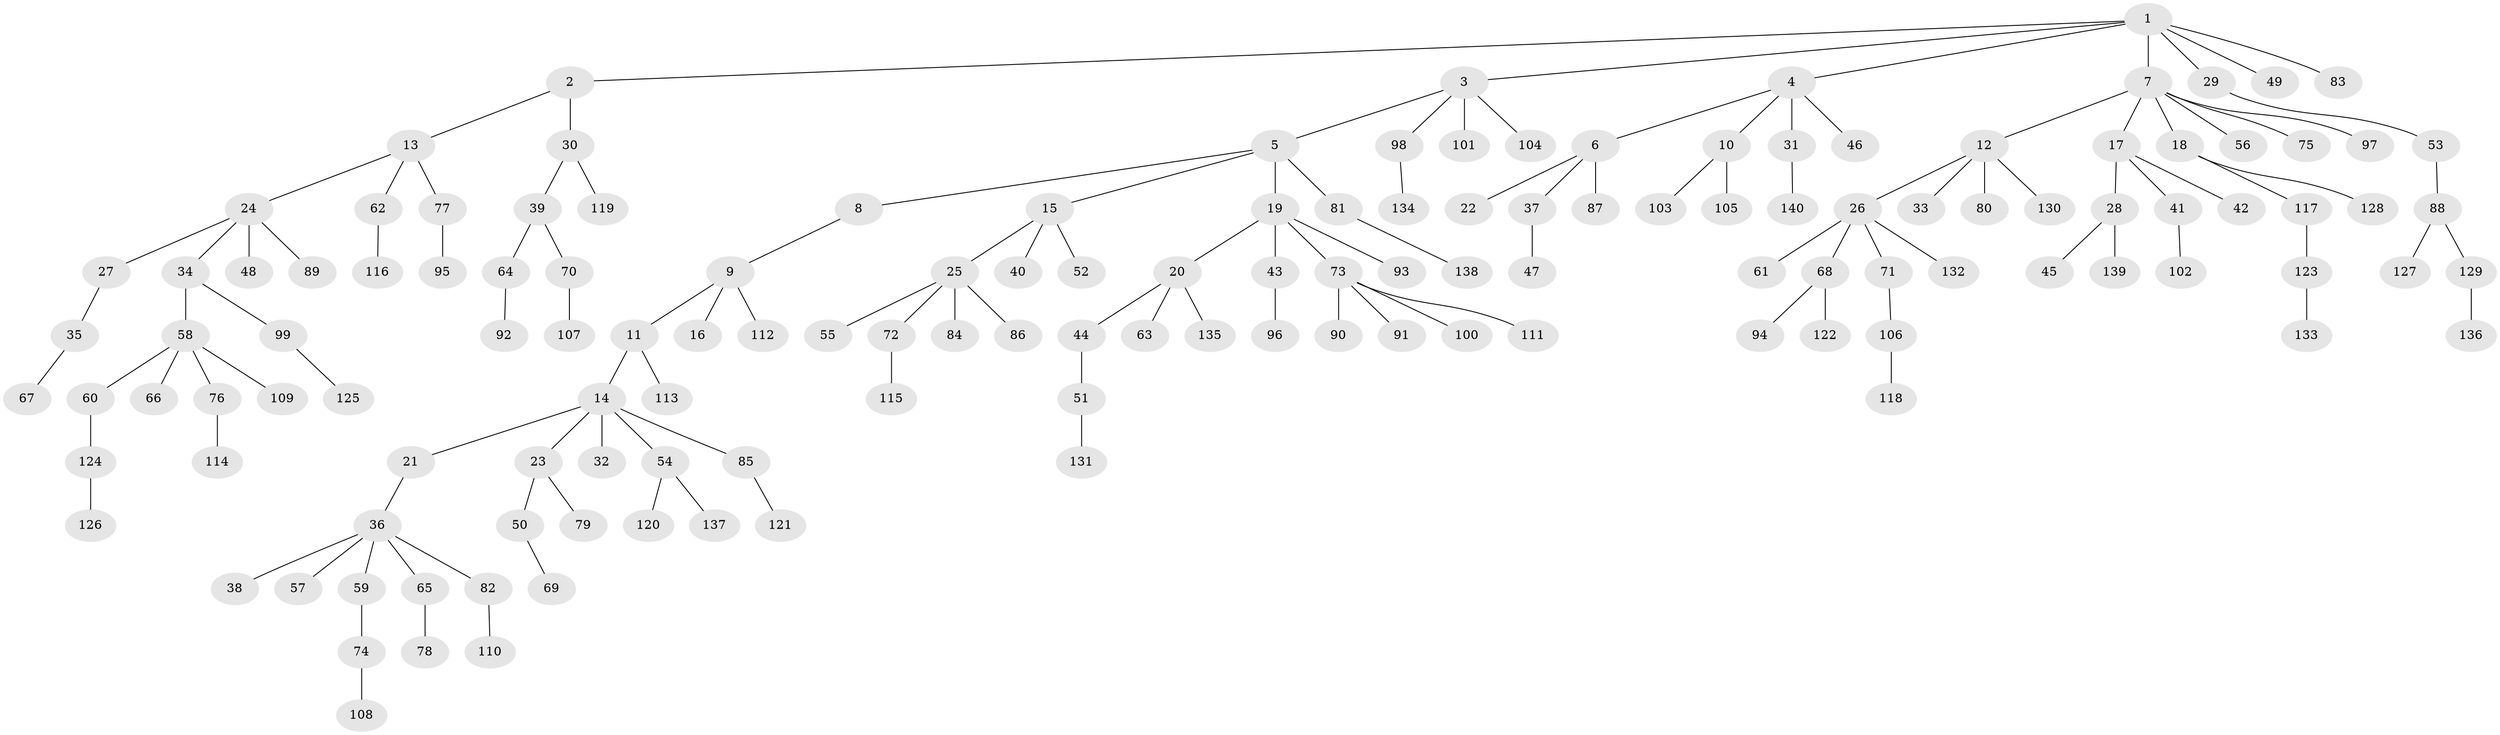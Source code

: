 // coarse degree distribution, {1: 0.6428571428571429, 10: 0.011904761904761904, 2: 0.23809523809523808, 4: 0.047619047619047616, 5: 0.03571428571428571, 8: 0.011904761904761904, 23: 0.011904761904761904}
// Generated by graph-tools (version 1.1) at 2025/56/03/04/25 21:56:15]
// undirected, 140 vertices, 139 edges
graph export_dot {
graph [start="1"]
  node [color=gray90,style=filled];
  1;
  2;
  3;
  4;
  5;
  6;
  7;
  8;
  9;
  10;
  11;
  12;
  13;
  14;
  15;
  16;
  17;
  18;
  19;
  20;
  21;
  22;
  23;
  24;
  25;
  26;
  27;
  28;
  29;
  30;
  31;
  32;
  33;
  34;
  35;
  36;
  37;
  38;
  39;
  40;
  41;
  42;
  43;
  44;
  45;
  46;
  47;
  48;
  49;
  50;
  51;
  52;
  53;
  54;
  55;
  56;
  57;
  58;
  59;
  60;
  61;
  62;
  63;
  64;
  65;
  66;
  67;
  68;
  69;
  70;
  71;
  72;
  73;
  74;
  75;
  76;
  77;
  78;
  79;
  80;
  81;
  82;
  83;
  84;
  85;
  86;
  87;
  88;
  89;
  90;
  91;
  92;
  93;
  94;
  95;
  96;
  97;
  98;
  99;
  100;
  101;
  102;
  103;
  104;
  105;
  106;
  107;
  108;
  109;
  110;
  111;
  112;
  113;
  114;
  115;
  116;
  117;
  118;
  119;
  120;
  121;
  122;
  123;
  124;
  125;
  126;
  127;
  128;
  129;
  130;
  131;
  132;
  133;
  134;
  135;
  136;
  137;
  138;
  139;
  140;
  1 -- 2;
  1 -- 3;
  1 -- 4;
  1 -- 7;
  1 -- 29;
  1 -- 49;
  1 -- 83;
  2 -- 13;
  2 -- 30;
  3 -- 5;
  3 -- 98;
  3 -- 101;
  3 -- 104;
  4 -- 6;
  4 -- 10;
  4 -- 31;
  4 -- 46;
  5 -- 8;
  5 -- 15;
  5 -- 19;
  5 -- 81;
  6 -- 22;
  6 -- 37;
  6 -- 87;
  7 -- 12;
  7 -- 17;
  7 -- 18;
  7 -- 56;
  7 -- 75;
  7 -- 97;
  8 -- 9;
  9 -- 11;
  9 -- 16;
  9 -- 112;
  10 -- 103;
  10 -- 105;
  11 -- 14;
  11 -- 113;
  12 -- 26;
  12 -- 33;
  12 -- 80;
  12 -- 130;
  13 -- 24;
  13 -- 62;
  13 -- 77;
  14 -- 21;
  14 -- 23;
  14 -- 32;
  14 -- 54;
  14 -- 85;
  15 -- 25;
  15 -- 40;
  15 -- 52;
  17 -- 28;
  17 -- 41;
  17 -- 42;
  18 -- 117;
  18 -- 128;
  19 -- 20;
  19 -- 43;
  19 -- 73;
  19 -- 93;
  20 -- 44;
  20 -- 63;
  20 -- 135;
  21 -- 36;
  23 -- 50;
  23 -- 79;
  24 -- 27;
  24 -- 34;
  24 -- 48;
  24 -- 89;
  25 -- 55;
  25 -- 72;
  25 -- 84;
  25 -- 86;
  26 -- 61;
  26 -- 68;
  26 -- 71;
  26 -- 132;
  27 -- 35;
  28 -- 45;
  28 -- 139;
  29 -- 53;
  30 -- 39;
  30 -- 119;
  31 -- 140;
  34 -- 58;
  34 -- 99;
  35 -- 67;
  36 -- 38;
  36 -- 57;
  36 -- 59;
  36 -- 65;
  36 -- 82;
  37 -- 47;
  39 -- 64;
  39 -- 70;
  41 -- 102;
  43 -- 96;
  44 -- 51;
  50 -- 69;
  51 -- 131;
  53 -- 88;
  54 -- 120;
  54 -- 137;
  58 -- 60;
  58 -- 66;
  58 -- 76;
  58 -- 109;
  59 -- 74;
  60 -- 124;
  62 -- 116;
  64 -- 92;
  65 -- 78;
  68 -- 94;
  68 -- 122;
  70 -- 107;
  71 -- 106;
  72 -- 115;
  73 -- 90;
  73 -- 91;
  73 -- 100;
  73 -- 111;
  74 -- 108;
  76 -- 114;
  77 -- 95;
  81 -- 138;
  82 -- 110;
  85 -- 121;
  88 -- 127;
  88 -- 129;
  98 -- 134;
  99 -- 125;
  106 -- 118;
  117 -- 123;
  123 -- 133;
  124 -- 126;
  129 -- 136;
}
